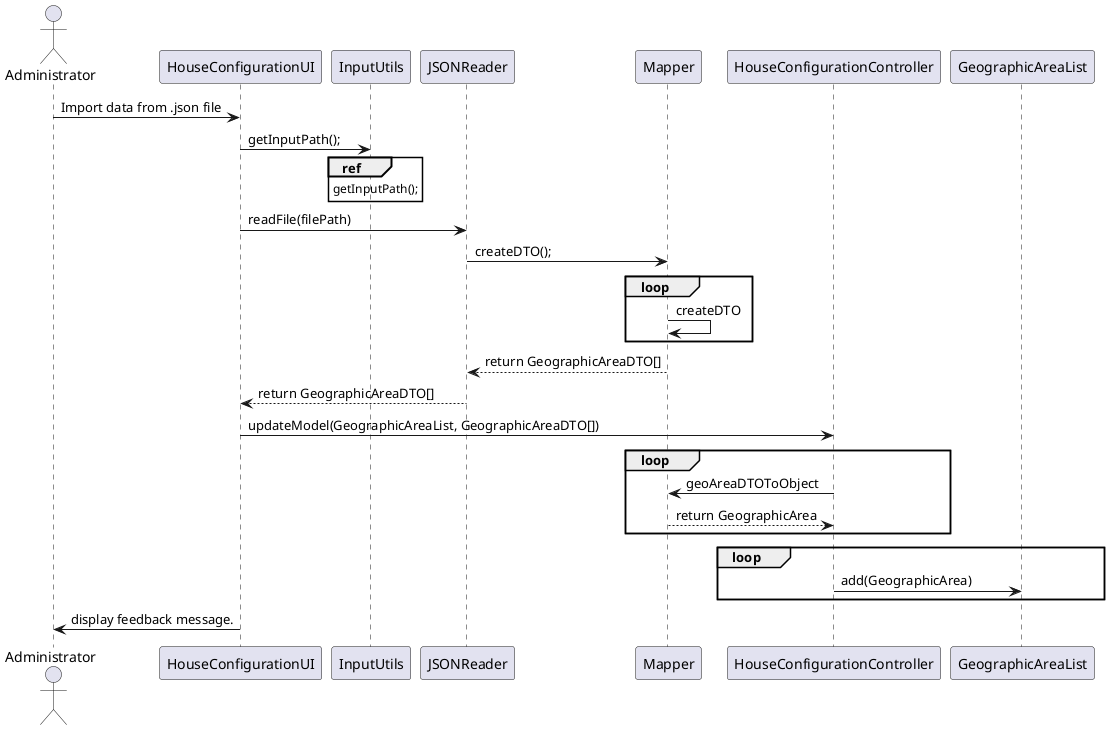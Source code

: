 @startuml
actor Administrator
Administrator -> HouseConfigurationUI: Import data from .json file
HouseConfigurationUI -> InputUtils: getInputPath();
ref over InputUtils
getInputPath();
end ref
HouseConfigurationUI -> JSONReader: readFile(filePath)
JSONReader -> Mapper: createDTO();
loop
Mapper -> Mapper: createDTO
end loop
Mapper --> JSONReader: return GeographicAreaDTO[]
JSONReader --> HouseConfigurationUI: return GeographicAreaDTO[]
HouseConfigurationUI -> HouseConfigurationController: updateModel(GeographicAreaList, GeographicAreaDTO[])
loop
HouseConfigurationController -> Mapper: geoAreaDTOToObject
Mapper --> HouseConfigurationController: return GeographicArea
end loop
loop
HouseConfigurationController -> GeographicAreaList: add(GeographicArea)
end loop
HouseConfigurationUI -> Administrator: display feedback message.
@enduml